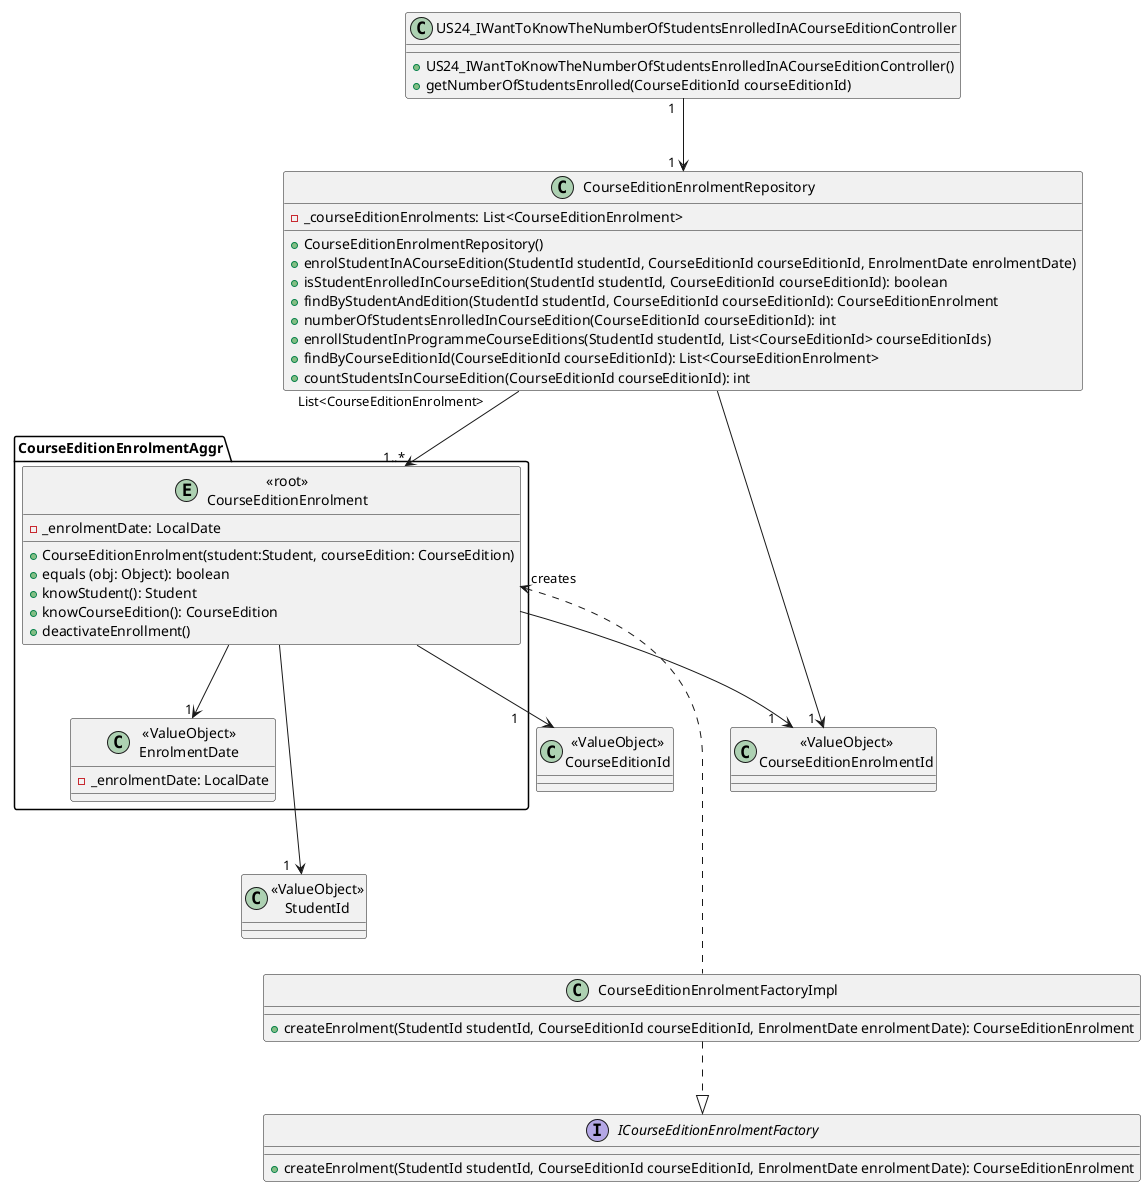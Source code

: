@startuml

!pragma layout smetana


    class US24_IWantToKnowTheNumberOfStudentsEnrolledInACourseEditionController {
        +US24_IWantToKnowTheNumberOfStudentsEnrolledInACourseEditionController()
        +getNumberOfStudentsEnrolled(CourseEditionId courseEditionId)
    }

    class "CourseEditionEnrolmentRepository" as CourseEditionEnrolmentRepository {
        -_courseEditionEnrolments: List<CourseEditionEnrolment>
        +CourseEditionEnrolmentRepository()
        +enrolStudentInACourseEdition(StudentId studentId, CourseEditionId courseEditionId, EnrolmentDate enrolmentDate)
        +isStudentEnrolledInCourseEdition(StudentId studentId, CourseEditionId courseEditionId): boolean
        +findByStudentAndEdition(StudentId studentId, CourseEditionId courseEditionId): CourseEditionEnrolment
        +numberOfStudentsEnrolledInCourseEdition(CourseEditionId courseEditionId): int
        +enrollStudentInProgrammeCourseEditions(StudentId studentId, List<CourseEditionId> courseEditionIds)
        +findByCourseEditionId(CourseEditionId courseEditionId): List<CourseEditionEnrolment>
        +countStudentsInCourseEdition(CourseEditionId courseEditionId): int
    }


package "CourseEditionEnrolmentAggr" {
    entity "<<root>>\nCourseEditionEnrolment" as CourseEditionEnrolment {
        -_enrolmentDate: LocalDate
        +CourseEditionEnrolment(student:Student, courseEdition: CourseEdition)
                 +equals (obj: Object): boolean
                 +knowStudent(): Student
                 +knowCourseEdition(): CourseEdition
                 +deactivateEnrollment()
    }

    class "<<ValueObject>>\nEnrolmentDate" as EnrolmentDate {
        -_enrolmentDate: LocalDate
        }
}

    class "<<ValueObject>>\nStudentId" as StudentId {

        }

    class "<<ValueObject>>\nCourseEditionId" as CourseEditionId {

        }

    class "<<ValueObject>>\nCourseEditionEnrolmentId" as CourseEditionEnrolmentId {

            }

class CourseEditionEnrolmentFactoryImpl {
        +createEnrolment(StudentId studentId, CourseEditionId courseEditionId, EnrolmentDate enrolmentDate): CourseEditionEnrolment
    }

interface ICourseEditionEnrolmentFactory {
        +createEnrolment(StudentId studentId, CourseEditionId courseEditionId, EnrolmentDate enrolmentDate): CourseEditionEnrolment
    }


US24_IWantToKnowTheNumberOfStudentsEnrolledInACourseEditionController "1  " ---> "1  " CourseEditionEnrolmentRepository
CourseEditionEnrolmentRepository "List<CourseEditionEnrolment>          " ---> "1..*" CourseEditionEnrolment
CourseEditionEnrolmentFactoryImpl ...|> ICourseEditionEnrolmentFactory
CourseEditionEnrolment "   creates" <...... CourseEditionEnrolmentFactoryImpl

CourseEditionEnrolment ---> "1          " CourseEditionId
CourseEditionEnrolment -----> "1   " StudentId
CourseEditionEnrolment ---> "1" EnrolmentDate
CourseEditionEnrolment ---> "1     " CourseEditionEnrolmentId

CourseEditionEnrolmentRepository ---> "1  " CourseEditionEnrolmentId
@enduml